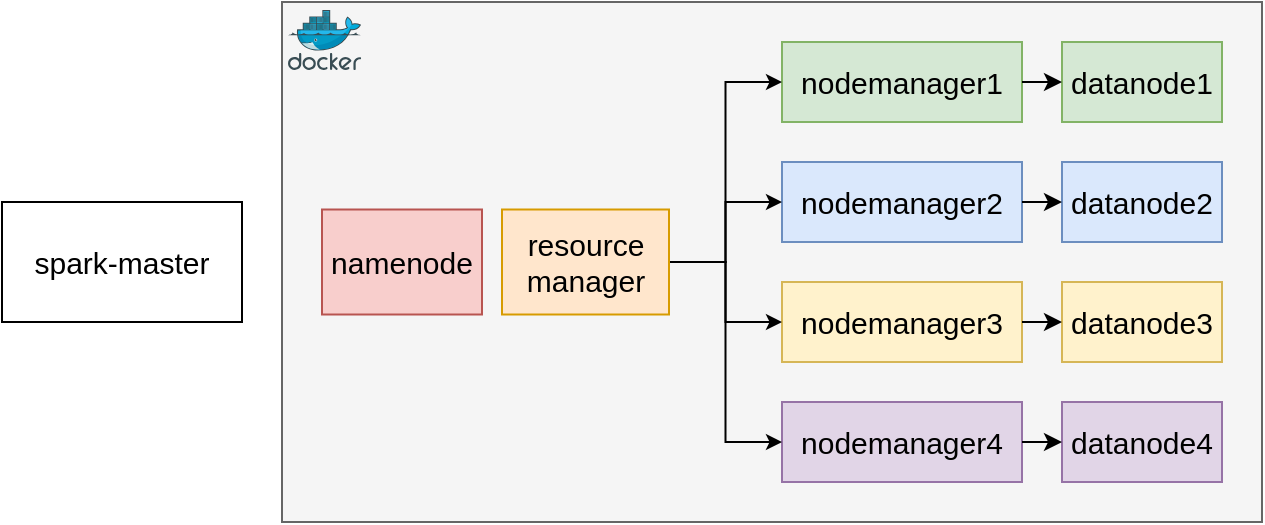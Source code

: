 <mxfile version="22.1.4" type="github">
  <diagram name="Page-1" id="V8h-1MQleoCmdeibyXJW">
    <mxGraphModel dx="755" dy="373" grid="1" gridSize="10" guides="1" tooltips="1" connect="1" arrows="1" fold="1" page="1" pageScale="1" pageWidth="827" pageHeight="1169" math="0" shadow="0">
      <root>
        <mxCell id="0" />
        <mxCell id="1" parent="0" />
        <mxCell id="mVjjDzQQZ4SRoz_f7-zc-12" value="" style="rounded=0;whiteSpace=wrap;html=1;fillColor=#f5f5f5;fontColor=#333333;strokeColor=#666666;" parent="1" vertex="1">
          <mxGeometry x="210" y="270" width="490" height="260" as="geometry" />
        </mxCell>
        <mxCell id="mVjjDzQQZ4SRoz_f7-zc-1" value="spark-master" style="rounded=0;whiteSpace=wrap;html=1;fontSize=15;" parent="1" vertex="1">
          <mxGeometry x="70" y="370" width="120" height="60" as="geometry" />
        </mxCell>
        <mxCell id="mVjjDzQQZ4SRoz_f7-zc-2" value="namenode" style="rounded=0;whiteSpace=wrap;html=1;fillColor=#f8cecc;strokeColor=#b85450;fontSize=15;" parent="1" vertex="1">
          <mxGeometry x="230" y="373.75" width="80" height="52.5" as="geometry" />
        </mxCell>
        <mxCell id="mVjjDzQQZ4SRoz_f7-zc-3" value="datanode1" style="rounded=0;whiteSpace=wrap;html=1;fillColor=#d5e8d4;strokeColor=#82b366;fontSize=15;" parent="1" vertex="1">
          <mxGeometry x="600" y="290" width="80" height="40" as="geometry" />
        </mxCell>
        <mxCell id="mVjjDzQQZ4SRoz_f7-zc-4" value="nodemanager1" style="rounded=0;whiteSpace=wrap;html=1;fillColor=#d5e8d4;strokeColor=#82b366;fontSize=15;" parent="1" vertex="1">
          <mxGeometry x="460" y="290" width="120" height="40" as="geometry" />
        </mxCell>
        <mxCell id="mVjjDzQQZ4SRoz_f7-zc-5" value="datanode2" style="rounded=0;whiteSpace=wrap;html=1;fillColor=#dae8fc;strokeColor=#6c8ebf;fontSize=15;" parent="1" vertex="1">
          <mxGeometry x="600" y="350" width="80" height="40" as="geometry" />
        </mxCell>
        <mxCell id="mVjjDzQQZ4SRoz_f7-zc-6" value="nodemanager2" style="rounded=0;whiteSpace=wrap;html=1;fillColor=#dae8fc;strokeColor=#6c8ebf;fontSize=15;" parent="1" vertex="1">
          <mxGeometry x="460" y="350" width="120" height="40" as="geometry" />
        </mxCell>
        <mxCell id="mVjjDzQQZ4SRoz_f7-zc-7" value="datanode3" style="rounded=0;whiteSpace=wrap;html=1;fillColor=#fff2cc;strokeColor=#d6b656;fontSize=15;" parent="1" vertex="1">
          <mxGeometry x="600" y="410" width="80" height="40" as="geometry" />
        </mxCell>
        <mxCell id="mVjjDzQQZ4SRoz_f7-zc-8" value="nodemanager3" style="rounded=0;whiteSpace=wrap;html=1;fillColor=#fff2cc;strokeColor=#d6b656;fontSize=15;" parent="1" vertex="1">
          <mxGeometry x="460" y="410" width="120" height="40" as="geometry" />
        </mxCell>
        <mxCell id="mVjjDzQQZ4SRoz_f7-zc-9" value="datanode4" style="rounded=0;whiteSpace=wrap;html=1;fillColor=#e1d5e7;strokeColor=#9673a6;fontSize=15;" parent="1" vertex="1">
          <mxGeometry x="600" y="470" width="80" height="40" as="geometry" />
        </mxCell>
        <mxCell id="mVjjDzQQZ4SRoz_f7-zc-10" value="nodemanager4" style="rounded=0;whiteSpace=wrap;html=1;fillColor=#e1d5e7;strokeColor=#9673a6;fontSize=15;" parent="1" vertex="1">
          <mxGeometry x="460" y="470" width="120" height="40" as="geometry" />
        </mxCell>
        <mxCell id="q_KTjDXQ8lufyGA70EkQ-2" style="edgeStyle=orthogonalEdgeStyle;rounded=0;orthogonalLoop=1;jettySize=auto;html=1;exitX=1;exitY=0.5;exitDx=0;exitDy=0;entryX=0;entryY=0.5;entryDx=0;entryDy=0;endSize=5;" parent="1" source="mVjjDzQQZ4SRoz_f7-zc-11" target="mVjjDzQQZ4SRoz_f7-zc-4" edge="1">
          <mxGeometry relative="1" as="geometry" />
        </mxCell>
        <mxCell id="q_KTjDXQ8lufyGA70EkQ-3" style="edgeStyle=orthogonalEdgeStyle;rounded=0;orthogonalLoop=1;jettySize=auto;html=1;exitX=1;exitY=0.5;exitDx=0;exitDy=0;entryX=0;entryY=0.5;entryDx=0;entryDy=0;endSize=5;" parent="1" source="mVjjDzQQZ4SRoz_f7-zc-11" target="mVjjDzQQZ4SRoz_f7-zc-10" edge="1">
          <mxGeometry relative="1" as="geometry" />
        </mxCell>
        <mxCell id="q_KTjDXQ8lufyGA70EkQ-4" style="edgeStyle=orthogonalEdgeStyle;rounded=0;orthogonalLoop=1;jettySize=auto;html=1;exitX=1;exitY=0.5;exitDx=0;exitDy=0;entryX=0;entryY=0.5;entryDx=0;entryDy=0;endSize=5;" parent="1" source="mVjjDzQQZ4SRoz_f7-zc-11" target="mVjjDzQQZ4SRoz_f7-zc-6" edge="1">
          <mxGeometry relative="1" as="geometry">
            <mxPoint x="480" y="530" as="targetPoint" />
          </mxGeometry>
        </mxCell>
        <mxCell id="q_KTjDXQ8lufyGA70EkQ-8" style="edgeStyle=orthogonalEdgeStyle;rounded=0;orthogonalLoop=1;jettySize=auto;html=1;exitX=1;exitY=0.5;exitDx=0;exitDy=0;entryX=0;entryY=0.5;entryDx=0;entryDy=0;endSize=5;" parent="1" source="mVjjDzQQZ4SRoz_f7-zc-11" target="mVjjDzQQZ4SRoz_f7-zc-8" edge="1">
          <mxGeometry relative="1" as="geometry" />
        </mxCell>
        <mxCell id="mVjjDzQQZ4SRoz_f7-zc-11" value="resource manager" style="rounded=0;whiteSpace=wrap;html=1;fillColor=#ffe6cc;strokeColor=#d79b00;fontSize=15;" parent="1" vertex="1">
          <mxGeometry x="320" y="373.75" width="83.5" height="52.5" as="geometry" />
        </mxCell>
        <mxCell id="mVjjDzQQZ4SRoz_f7-zc-15" value="" style="image;sketch=0;aspect=fixed;html=1;points=[];align=center;fontSize=12;image=img/lib/mscae/Docker.svg;" parent="1" vertex="1">
          <mxGeometry x="213" y="274" width="36.59" height="30" as="geometry" />
        </mxCell>
        <mxCell id="P6INaoKp7c1mNes1hCAk-11" value="" style="endArrow=classic;html=1;rounded=0;entryX=0;entryY=0.5;entryDx=0;entryDy=0;" edge="1" parent="1" target="mVjjDzQQZ4SRoz_f7-zc-3">
          <mxGeometry width="50" height="50" relative="1" as="geometry">
            <mxPoint x="580" y="310" as="sourcePoint" />
            <mxPoint x="630" y="260" as="targetPoint" />
          </mxGeometry>
        </mxCell>
        <mxCell id="P6INaoKp7c1mNes1hCAk-14" value="" style="endArrow=classic;html=1;rounded=0;entryX=0;entryY=0.5;entryDx=0;entryDy=0;" edge="1" parent="1" target="mVjjDzQQZ4SRoz_f7-zc-5">
          <mxGeometry width="50" height="50" relative="1" as="geometry">
            <mxPoint x="580" y="370" as="sourcePoint" />
            <mxPoint x="630" y="320" as="targetPoint" />
          </mxGeometry>
        </mxCell>
        <mxCell id="P6INaoKp7c1mNes1hCAk-15" value="" style="endArrow=classic;html=1;rounded=0;entryX=0;entryY=0.5;entryDx=0;entryDy=0;" edge="1" parent="1" target="mVjjDzQQZ4SRoz_f7-zc-7">
          <mxGeometry width="50" height="50" relative="1" as="geometry">
            <mxPoint x="580" y="430" as="sourcePoint" />
            <mxPoint x="630" y="380" as="targetPoint" />
          </mxGeometry>
        </mxCell>
        <mxCell id="P6INaoKp7c1mNes1hCAk-16" value="" style="endArrow=classic;html=1;rounded=0;entryX=0;entryY=0.5;entryDx=0;entryDy=0;" edge="1" parent="1" target="mVjjDzQQZ4SRoz_f7-zc-9">
          <mxGeometry width="50" height="50" relative="1" as="geometry">
            <mxPoint x="580" y="490" as="sourcePoint" />
            <mxPoint x="630" y="440" as="targetPoint" />
          </mxGeometry>
        </mxCell>
      </root>
    </mxGraphModel>
  </diagram>
</mxfile>
